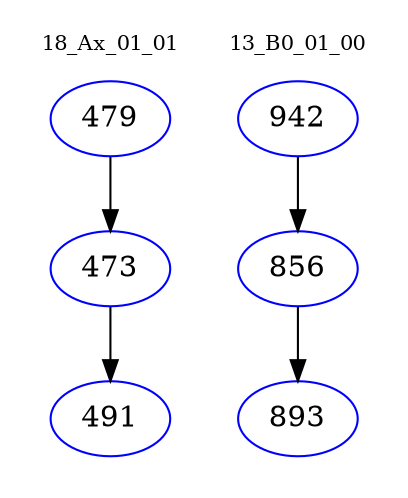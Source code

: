 digraph{
subgraph cluster_0 {
color = white
label = "18_Ax_01_01";
fontsize=10;
T0_479 [label="479", color="blue"]
T0_479 -> T0_473 [color="black"]
T0_473 [label="473", color="blue"]
T0_473 -> T0_491 [color="black"]
T0_491 [label="491", color="blue"]
}
subgraph cluster_1 {
color = white
label = "13_B0_01_00";
fontsize=10;
T1_942 [label="942", color="blue"]
T1_942 -> T1_856 [color="black"]
T1_856 [label="856", color="blue"]
T1_856 -> T1_893 [color="black"]
T1_893 [label="893", color="blue"]
}
}
